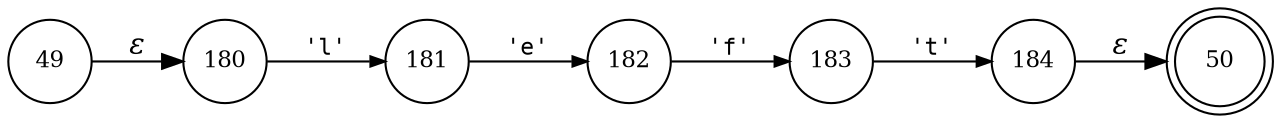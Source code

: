 digraph ATN {
rankdir=LR;
s50[fontsize=11, label="50", shape=doublecircle, fixedsize=true, width=.6];
s49[fontsize=11,label="49", shape=circle, fixedsize=true, width=.55, peripheries=1];
s180[fontsize=11,label="180", shape=circle, fixedsize=true, width=.55, peripheries=1];
s181[fontsize=11,label="181", shape=circle, fixedsize=true, width=.55, peripheries=1];
s182[fontsize=11,label="182", shape=circle, fixedsize=true, width=.55, peripheries=1];
s183[fontsize=11,label="183", shape=circle, fixedsize=true, width=.55, peripheries=1];
s184[fontsize=11,label="184", shape=circle, fixedsize=true, width=.55, peripheries=1];
s49 -> s180 [fontname="Times-Italic", label="&epsilon;"];
s180 -> s181 [fontsize=11, fontname="Courier", arrowsize=.7, label = "'l'", arrowhead = normal];
s181 -> s182 [fontsize=11, fontname="Courier", arrowsize=.7, label = "'e'", arrowhead = normal];
s182 -> s183 [fontsize=11, fontname="Courier", arrowsize=.7, label = "'f'", arrowhead = normal];
s183 -> s184 [fontsize=11, fontname="Courier", arrowsize=.7, label = "'t'", arrowhead = normal];
s184 -> s50 [fontname="Times-Italic", label="&epsilon;"];
}